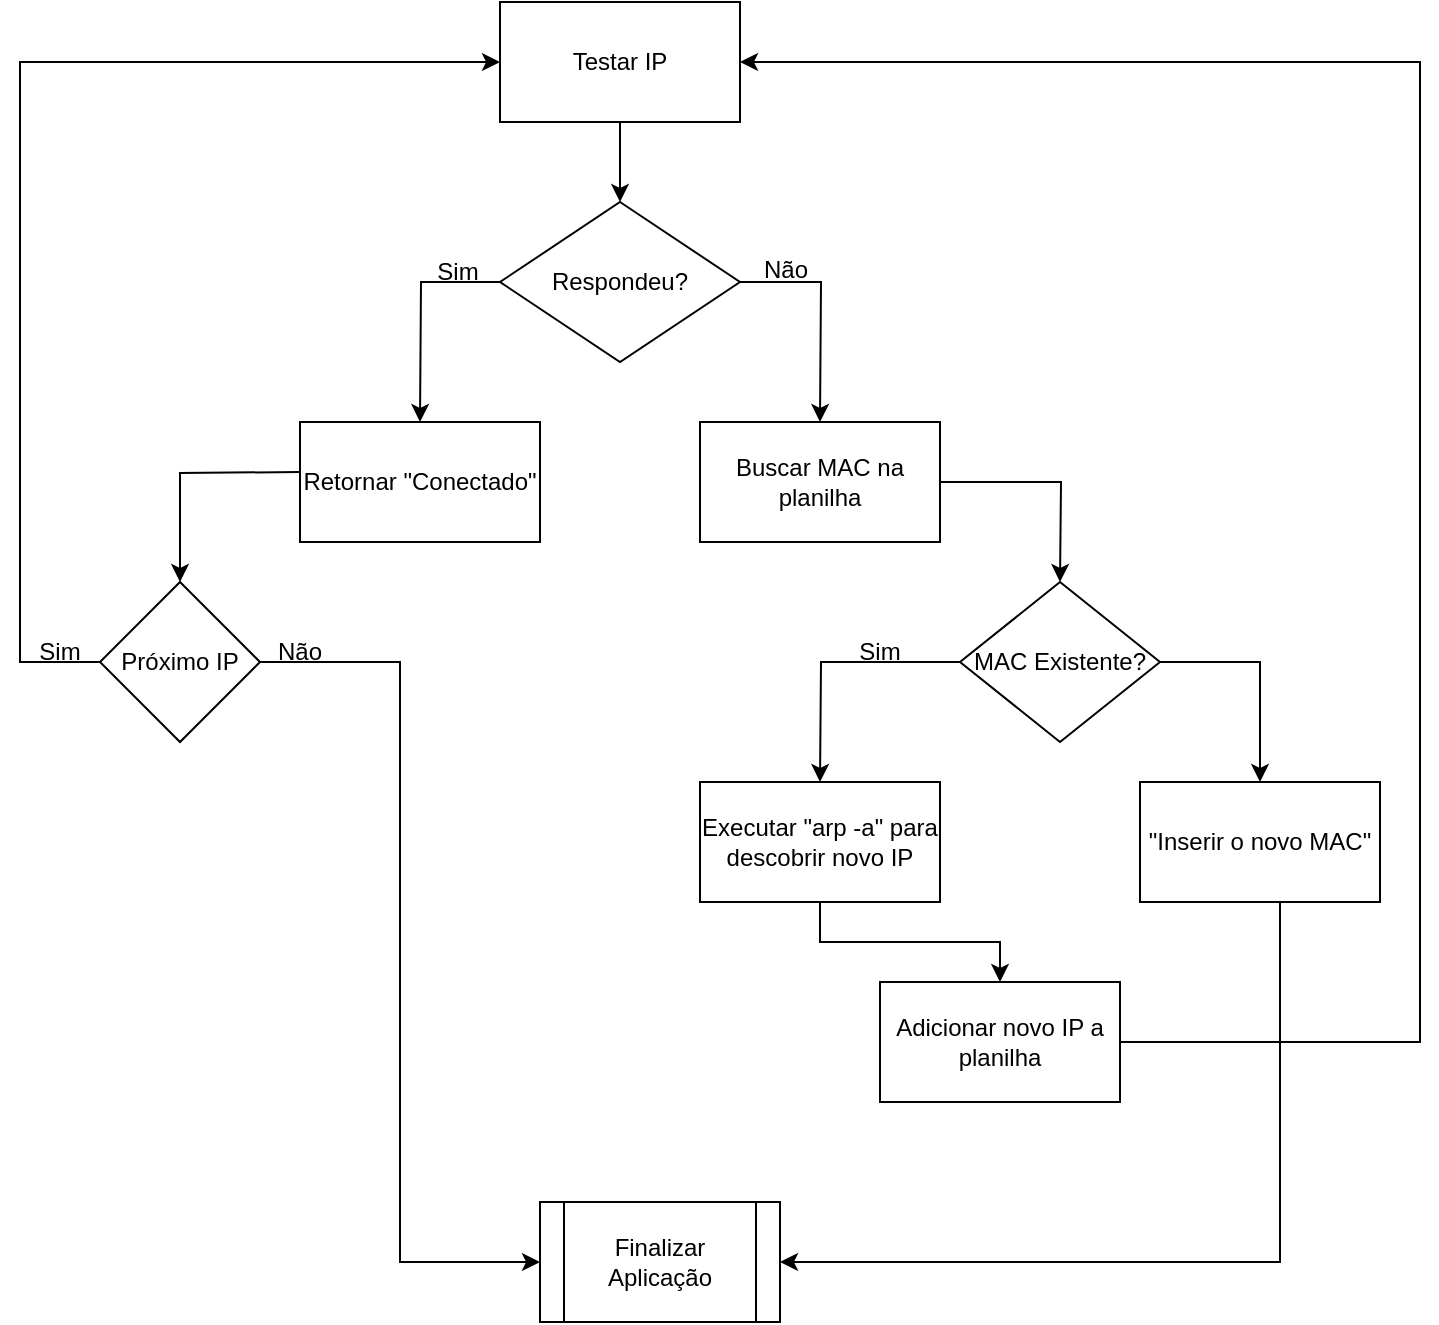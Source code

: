 <mxfile version="20.7.4" type="github">
  <diagram id="-Po12ofc9HddS1MkUIDs" name="Página-1">
    <mxGraphModel dx="1100" dy="588" grid="1" gridSize="10" guides="1" tooltips="1" connect="1" arrows="1" fold="1" page="1" pageScale="1" pageWidth="827" pageHeight="1169" math="0" shadow="0">
      <root>
        <mxCell id="0" />
        <mxCell id="1" parent="0" />
        <mxCell id="rU46FVdnNK8yKsm1gDIb-5" value="" style="edgeStyle=orthogonalEdgeStyle;rounded=0;orthogonalLoop=1;jettySize=auto;html=1;" edge="1" parent="1" source="rU46FVdnNK8yKsm1gDIb-2" target="rU46FVdnNK8yKsm1gDIb-3">
          <mxGeometry relative="1" as="geometry" />
        </mxCell>
        <mxCell id="rU46FVdnNK8yKsm1gDIb-2" value="Testar IP" style="rounded=0;whiteSpace=wrap;html=1;" vertex="1" parent="1">
          <mxGeometry x="360" y="70" width="120" height="60" as="geometry" />
        </mxCell>
        <mxCell id="rU46FVdnNK8yKsm1gDIb-6" style="edgeStyle=orthogonalEdgeStyle;rounded=0;orthogonalLoop=1;jettySize=auto;html=1;" edge="1" parent="1" source="rU46FVdnNK8yKsm1gDIb-3">
          <mxGeometry relative="1" as="geometry">
            <mxPoint x="520" y="280" as="targetPoint" />
          </mxGeometry>
        </mxCell>
        <mxCell id="rU46FVdnNK8yKsm1gDIb-7" style="edgeStyle=orthogonalEdgeStyle;rounded=0;orthogonalLoop=1;jettySize=auto;html=1;" edge="1" parent="1" source="rU46FVdnNK8yKsm1gDIb-3">
          <mxGeometry relative="1" as="geometry">
            <mxPoint x="320" y="280" as="targetPoint" />
          </mxGeometry>
        </mxCell>
        <mxCell id="rU46FVdnNK8yKsm1gDIb-3" value="Respondeu?" style="rhombus;whiteSpace=wrap;html=1;" vertex="1" parent="1">
          <mxGeometry x="360" y="170" width="120" height="80" as="geometry" />
        </mxCell>
        <mxCell id="rU46FVdnNK8yKsm1gDIb-8" value="Sim" style="text;strokeColor=none;align=center;fillColor=none;html=1;verticalAlign=middle;whiteSpace=wrap;rounded=0;" vertex="1" parent="1">
          <mxGeometry x="309" y="190" width="60" height="30" as="geometry" />
        </mxCell>
        <mxCell id="rU46FVdnNK8yKsm1gDIb-9" value="Não" style="text;strokeColor=none;align=center;fillColor=none;html=1;verticalAlign=middle;whiteSpace=wrap;rounded=0;" vertex="1" parent="1">
          <mxGeometry x="473" y="189" width="60" height="30" as="geometry" />
        </mxCell>
        <mxCell id="rU46FVdnNK8yKsm1gDIb-13" style="edgeStyle=orthogonalEdgeStyle;rounded=0;orthogonalLoop=1;jettySize=auto;html=1;" edge="1" parent="1" target="rU46FVdnNK8yKsm1gDIb-14">
          <mxGeometry relative="1" as="geometry">
            <mxPoint x="200" y="400" as="targetPoint" />
            <mxPoint x="260" y="305" as="sourcePoint" />
          </mxGeometry>
        </mxCell>
        <mxCell id="rU46FVdnNK8yKsm1gDIb-15" style="edgeStyle=orthogonalEdgeStyle;rounded=0;orthogonalLoop=1;jettySize=auto;html=1;entryX=0;entryY=0.5;entryDx=0;entryDy=0;exitX=0;exitY=0.5;exitDx=0;exitDy=0;" edge="1" parent="1" source="rU46FVdnNK8yKsm1gDIb-14" target="rU46FVdnNK8yKsm1gDIb-2">
          <mxGeometry relative="1" as="geometry">
            <mxPoint x="80" y="450" as="targetPoint" />
            <Array as="points">
              <mxPoint x="120" y="400" />
              <mxPoint x="120" y="100" />
            </Array>
          </mxGeometry>
        </mxCell>
        <mxCell id="rU46FVdnNK8yKsm1gDIb-18" style="edgeStyle=orthogonalEdgeStyle;rounded=0;orthogonalLoop=1;jettySize=auto;html=1;entryX=0;entryY=0.5;entryDx=0;entryDy=0;" edge="1" parent="1" source="rU46FVdnNK8yKsm1gDIb-14" target="rU46FVdnNK8yKsm1gDIb-23">
          <mxGeometry relative="1" as="geometry">
            <mxPoint x="280" y="480" as="targetPoint" />
          </mxGeometry>
        </mxCell>
        <mxCell id="rU46FVdnNK8yKsm1gDIb-14" value="Próximo IP" style="rhombus;whiteSpace=wrap;html=1;" vertex="1" parent="1">
          <mxGeometry x="160" y="360" width="80" height="80" as="geometry" />
        </mxCell>
        <mxCell id="rU46FVdnNK8yKsm1gDIb-17" value="Sim" style="text;strokeColor=none;align=center;fillColor=none;html=1;verticalAlign=middle;whiteSpace=wrap;rounded=0;" vertex="1" parent="1">
          <mxGeometry x="110" y="380" width="60" height="30" as="geometry" />
        </mxCell>
        <mxCell id="rU46FVdnNK8yKsm1gDIb-19" value="Não" style="text;strokeColor=none;align=center;fillColor=none;html=1;verticalAlign=middle;whiteSpace=wrap;rounded=0;" vertex="1" parent="1">
          <mxGeometry x="230" y="380" width="60" height="30" as="geometry" />
        </mxCell>
        <mxCell id="rU46FVdnNK8yKsm1gDIb-21" value="&lt;br&gt;&lt;div&gt;&lt;div align=&quot;center&quot;&gt;Retornar &quot;Conectado&quot;&lt;br&gt;&lt;/div&gt;&lt;br&gt;&lt;/div&gt;" style="rounded=0;whiteSpace=wrap;html=1;verticalAlign=middle;" vertex="1" parent="1">
          <mxGeometry x="260" y="280" width="120" height="60" as="geometry" />
        </mxCell>
        <mxCell id="rU46FVdnNK8yKsm1gDIb-22" style="edgeStyle=orthogonalEdgeStyle;rounded=0;orthogonalLoop=1;jettySize=auto;html=1;exitX=0.5;exitY=1;exitDx=0;exitDy=0;" edge="1" parent="1" source="rU46FVdnNK8yKsm1gDIb-21" target="rU46FVdnNK8yKsm1gDIb-21">
          <mxGeometry relative="1" as="geometry" />
        </mxCell>
        <mxCell id="rU46FVdnNK8yKsm1gDIb-23" value="Finalizar Aplicação " style="shape=process;whiteSpace=wrap;html=1;backgroundOutline=1;" vertex="1" parent="1">
          <mxGeometry x="380" y="670" width="120" height="60" as="geometry" />
        </mxCell>
        <mxCell id="rU46FVdnNK8yKsm1gDIb-29" style="edgeStyle=orthogonalEdgeStyle;rounded=0;orthogonalLoop=1;jettySize=auto;html=1;" edge="1" parent="1" source="rU46FVdnNK8yKsm1gDIb-24">
          <mxGeometry relative="1" as="geometry">
            <mxPoint x="640" y="360" as="targetPoint" />
          </mxGeometry>
        </mxCell>
        <mxCell id="rU46FVdnNK8yKsm1gDIb-24" value="Buscar MAC na planilha" style="rounded=0;whiteSpace=wrap;html=1;" vertex="1" parent="1">
          <mxGeometry x="460" y="280" width="120" height="60" as="geometry" />
        </mxCell>
        <mxCell id="rU46FVdnNK8yKsm1gDIb-31" style="edgeStyle=orthogonalEdgeStyle;rounded=0;orthogonalLoop=1;jettySize=auto;html=1;" edge="1" parent="1" source="rU46FVdnNK8yKsm1gDIb-26">
          <mxGeometry relative="1" as="geometry">
            <mxPoint x="520" y="460" as="targetPoint" />
          </mxGeometry>
        </mxCell>
        <mxCell id="rU46FVdnNK8yKsm1gDIb-35" style="edgeStyle=orthogonalEdgeStyle;rounded=0;orthogonalLoop=1;jettySize=auto;html=1;exitX=1;exitY=0.5;exitDx=0;exitDy=0;" edge="1" parent="1" source="rU46FVdnNK8yKsm1gDIb-26" target="rU46FVdnNK8yKsm1gDIb-36">
          <mxGeometry relative="1" as="geometry">
            <mxPoint x="710" y="460" as="targetPoint" />
          </mxGeometry>
        </mxCell>
        <mxCell id="rU46FVdnNK8yKsm1gDIb-26" value="MAC Existente?" style="rhombus;whiteSpace=wrap;html=1;" vertex="1" parent="1">
          <mxGeometry x="590" y="360" width="100" height="80" as="geometry" />
        </mxCell>
        <mxCell id="rU46FVdnNK8yKsm1gDIb-38" style="edgeStyle=orthogonalEdgeStyle;rounded=0;orthogonalLoop=1;jettySize=auto;html=1;" edge="1" parent="1" source="rU46FVdnNK8yKsm1gDIb-33" target="rU46FVdnNK8yKsm1gDIb-39">
          <mxGeometry relative="1" as="geometry">
            <mxPoint x="610" y="590" as="targetPoint" />
          </mxGeometry>
        </mxCell>
        <mxCell id="rU46FVdnNK8yKsm1gDIb-33" value="Executar &quot;arp -a&quot; para descobrir novo IP" style="rounded=0;whiteSpace=wrap;html=1;" vertex="1" parent="1">
          <mxGeometry x="460" y="460" width="120" height="60" as="geometry" />
        </mxCell>
        <mxCell id="rU46FVdnNK8yKsm1gDIb-34" value="Sim" style="text;strokeColor=none;align=center;fillColor=none;html=1;verticalAlign=middle;whiteSpace=wrap;rounded=0;" vertex="1" parent="1">
          <mxGeometry x="520" y="380" width="60" height="30" as="geometry" />
        </mxCell>
        <mxCell id="rU46FVdnNK8yKsm1gDIb-37" style="edgeStyle=orthogonalEdgeStyle;rounded=0;orthogonalLoop=1;jettySize=auto;html=1;entryX=1;entryY=0.5;entryDx=0;entryDy=0;" edge="1" parent="1" source="rU46FVdnNK8yKsm1gDIb-36" target="rU46FVdnNK8yKsm1gDIb-23">
          <mxGeometry relative="1" as="geometry">
            <Array as="points">
              <mxPoint x="750" y="700" />
            </Array>
          </mxGeometry>
        </mxCell>
        <mxCell id="rU46FVdnNK8yKsm1gDIb-36" value="&quot;Inserir o novo MAC&quot;" style="rounded=0;whiteSpace=wrap;html=1;" vertex="1" parent="1">
          <mxGeometry x="680" y="460" width="120" height="60" as="geometry" />
        </mxCell>
        <mxCell id="rU46FVdnNK8yKsm1gDIb-40" style="edgeStyle=orthogonalEdgeStyle;rounded=0;orthogonalLoop=1;jettySize=auto;html=1;entryX=1;entryY=0.5;entryDx=0;entryDy=0;" edge="1" parent="1" source="rU46FVdnNK8yKsm1gDIb-39" target="rU46FVdnNK8yKsm1gDIb-2">
          <mxGeometry relative="1" as="geometry">
            <mxPoint x="820" y="100" as="targetPoint" />
            <Array as="points">
              <mxPoint x="820" y="590" />
              <mxPoint x="820" y="100" />
            </Array>
          </mxGeometry>
        </mxCell>
        <mxCell id="rU46FVdnNK8yKsm1gDIb-39" value="Adicionar novo IP a planilha" style="rounded=0;whiteSpace=wrap;html=1;" vertex="1" parent="1">
          <mxGeometry x="550" y="560" width="120" height="60" as="geometry" />
        </mxCell>
      </root>
    </mxGraphModel>
  </diagram>
</mxfile>
